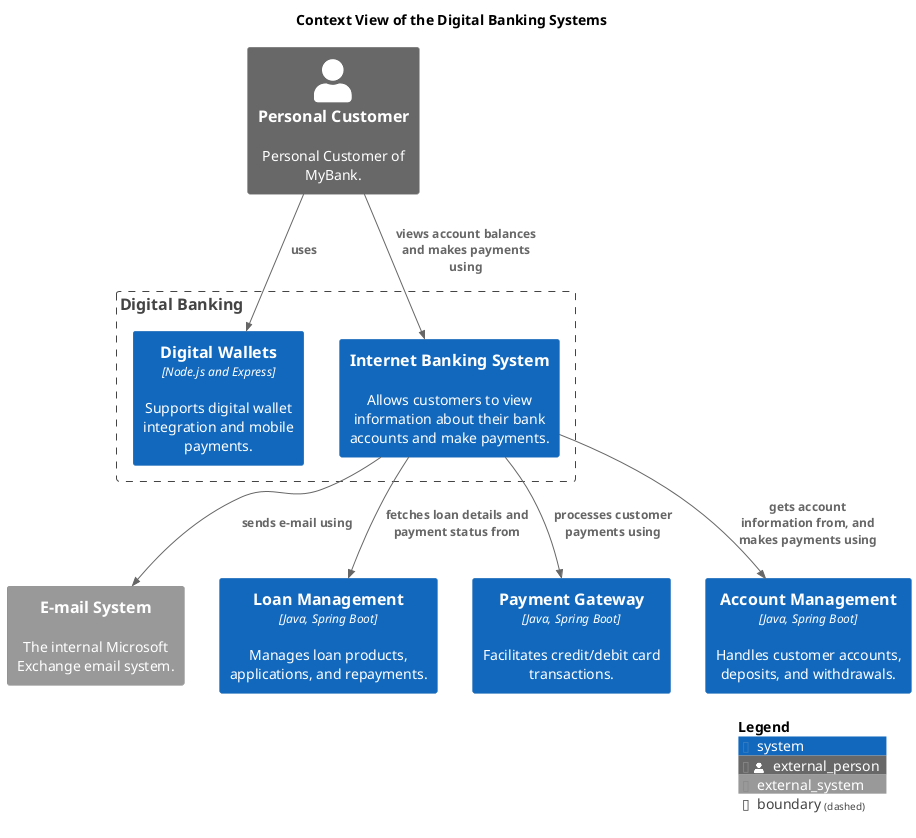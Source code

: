 @startuml context-view
!include <C4/C4_Context.puml>
!include <awslib14/AWSCommon>
!include <awslib14/AWSC4Integration>
!include <azure/AzureCommon>
!include <azure/AzureC4Integration>
!include <tupadr3/common>


LAYOUT_TOP_DOWN()




title Context View of the Digital Banking Systems
System_Ext(mybank_emailSystem, "E-mail System", $descr="The internal Microsoft Exchange email system.")
Boundary(mybank_digitalBanking_contextBoundary, "Digital Banking") {
  System(mybank_digitalBanking_digitalWalletsSystem, "Digital Wallets", $descr="Supports digital wallet integration and mobile payments.", $type="Node.js and Express")
  System(mybank_digitalBanking_internetBankingSystem_internetBankingSystem, "Internet Banking System", $descr="Allows customers to view information about their bank accounts and make payments.")
}
System(mybank_coreBanking_loanManagementSystem, "Loan Management", $descr="Manages loan products, applications, and repayments.", $type="Java, Spring Boot")
Person_Ext(mybank_personalCustomer, "Personal Customer", $descr="Personal Customer of MyBank.")
System(mybank_payment_paymentGatewaySystem, "Payment Gateway", $descr="Facilitates credit/debit card transactions.", $type="Java, Spring Boot")
System(mybank_coreBanking_accountManagementSystem, "Account Management", $descr="Handles customer accounts, deposits, and withdrawals.", $type="Java, Spring Boot")
Rel(mybank_personalCustomer, mybank_digitalBanking_digitalWalletsSystem, "uses")
Rel(mybank_digitalBanking_internetBankingSystem_internetBankingSystem, mybank_emailSystem, "sends e-mail using")
Rel(mybank_digitalBanking_internetBankingSystem_internetBankingSystem, mybank_coreBanking_loanManagementSystem, "fetches loan details and payment status from")
Rel(mybank_personalCustomer, mybank_digitalBanking_internetBankingSystem_internetBankingSystem, "views account balances and makes payments using")
Rel(mybank_digitalBanking_internetBankingSystem_internetBankingSystem, mybank_coreBanking_accountManagementSystem, "gets account information from, and makes payments using")
Rel(mybank_digitalBanking_internetBankingSystem_internetBankingSystem, mybank_payment_paymentGatewaySystem, "processes customer payments using")
SHOW_LEGEND()
@enduml
